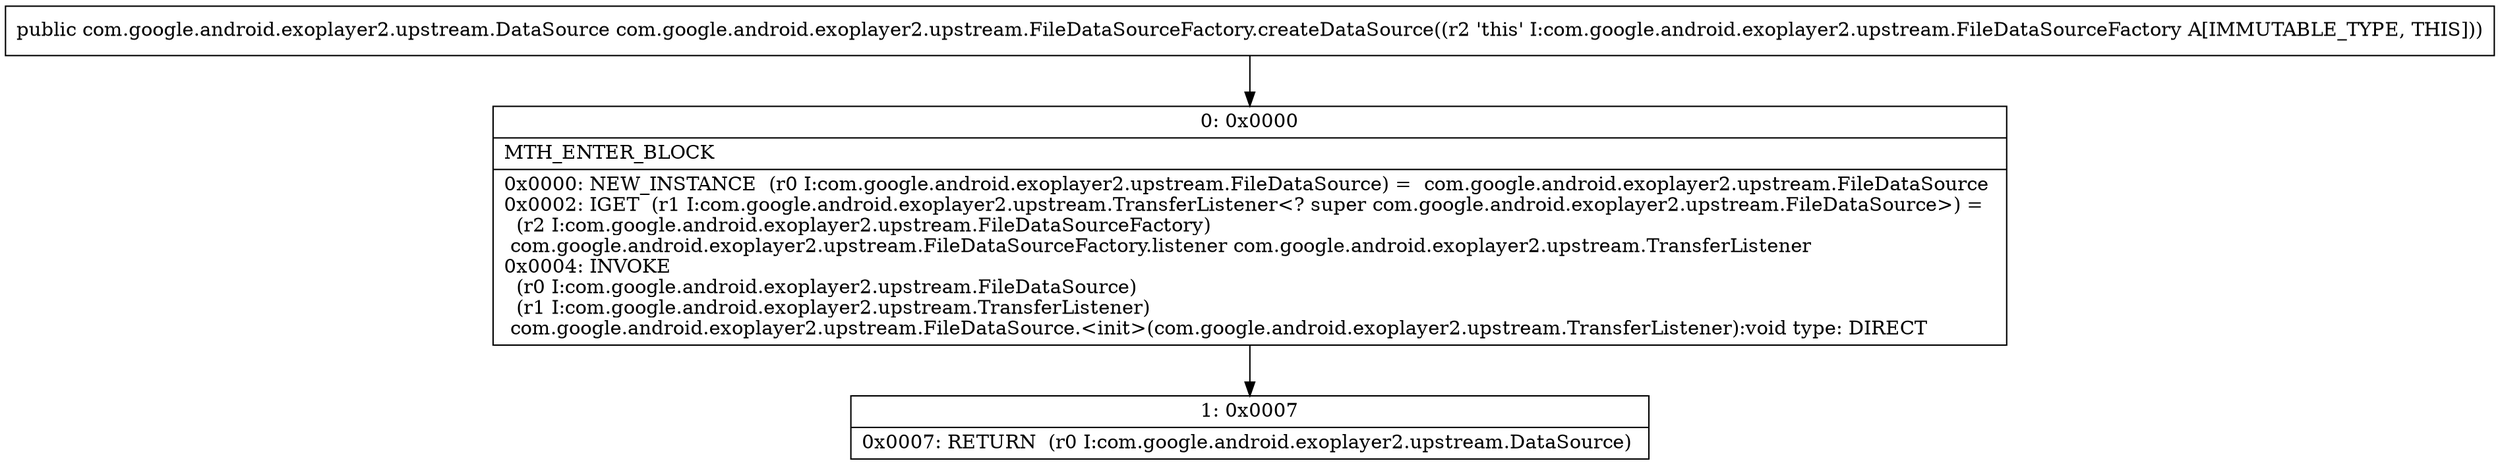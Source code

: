 digraph "CFG forcom.google.android.exoplayer2.upstream.FileDataSourceFactory.createDataSource()Lcom\/google\/android\/exoplayer2\/upstream\/DataSource;" {
Node_0 [shape=record,label="{0\:\ 0x0000|MTH_ENTER_BLOCK\l|0x0000: NEW_INSTANCE  (r0 I:com.google.android.exoplayer2.upstream.FileDataSource) =  com.google.android.exoplayer2.upstream.FileDataSource \l0x0002: IGET  (r1 I:com.google.android.exoplayer2.upstream.TransferListener\<? super com.google.android.exoplayer2.upstream.FileDataSource\>) = \l  (r2 I:com.google.android.exoplayer2.upstream.FileDataSourceFactory)\l com.google.android.exoplayer2.upstream.FileDataSourceFactory.listener com.google.android.exoplayer2.upstream.TransferListener \l0x0004: INVOKE  \l  (r0 I:com.google.android.exoplayer2.upstream.FileDataSource)\l  (r1 I:com.google.android.exoplayer2.upstream.TransferListener)\l com.google.android.exoplayer2.upstream.FileDataSource.\<init\>(com.google.android.exoplayer2.upstream.TransferListener):void type: DIRECT \l}"];
Node_1 [shape=record,label="{1\:\ 0x0007|0x0007: RETURN  (r0 I:com.google.android.exoplayer2.upstream.DataSource) \l}"];
MethodNode[shape=record,label="{public com.google.android.exoplayer2.upstream.DataSource com.google.android.exoplayer2.upstream.FileDataSourceFactory.createDataSource((r2 'this' I:com.google.android.exoplayer2.upstream.FileDataSourceFactory A[IMMUTABLE_TYPE, THIS])) }"];
MethodNode -> Node_0;
Node_0 -> Node_1;
}

